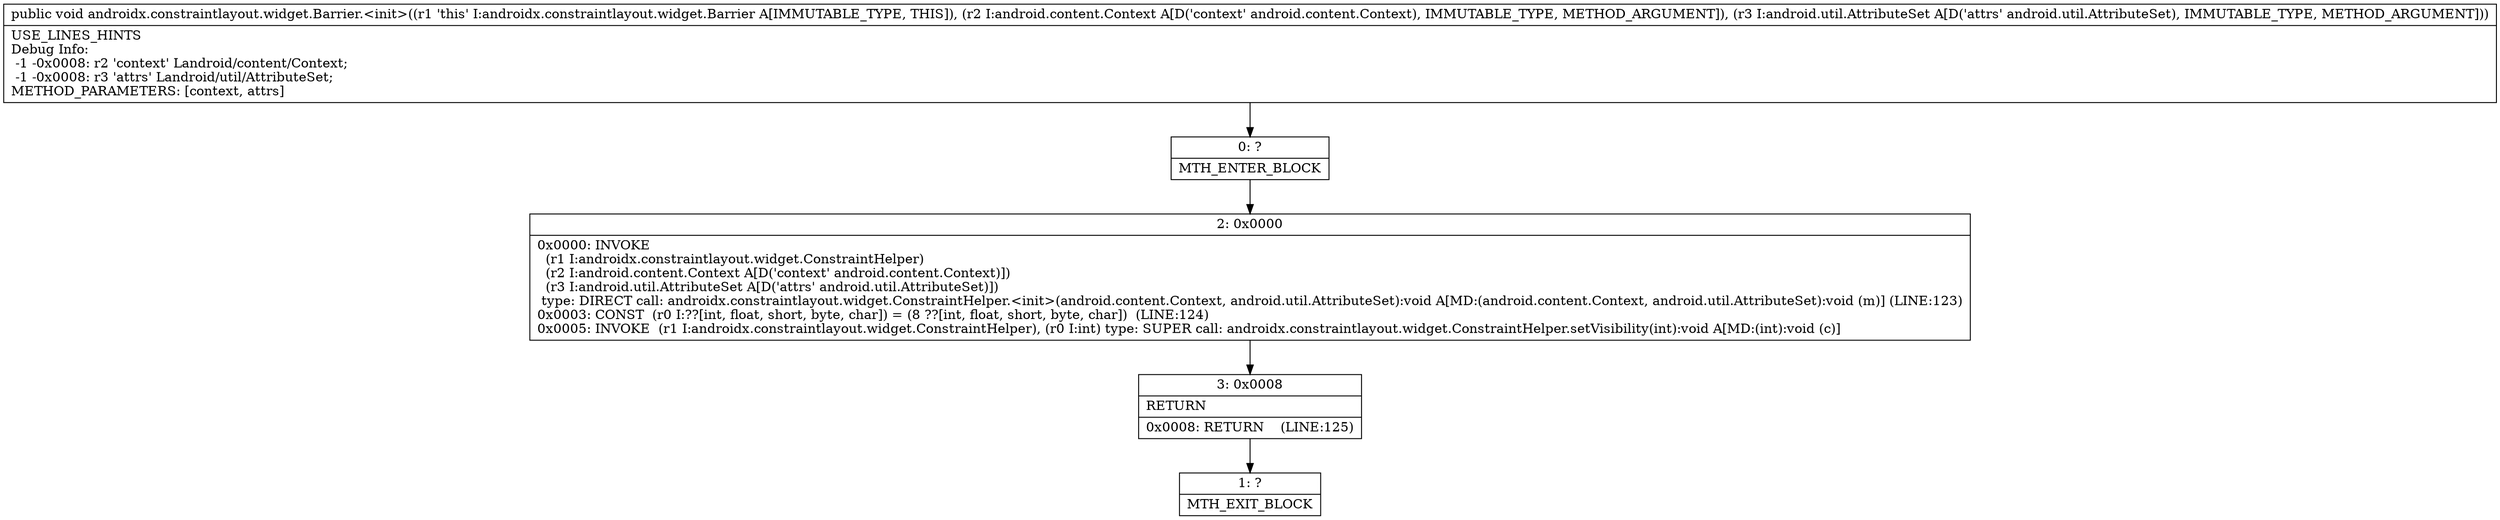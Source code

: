 digraph "CFG forandroidx.constraintlayout.widget.Barrier.\<init\>(Landroid\/content\/Context;Landroid\/util\/AttributeSet;)V" {
Node_0 [shape=record,label="{0\:\ ?|MTH_ENTER_BLOCK\l}"];
Node_2 [shape=record,label="{2\:\ 0x0000|0x0000: INVOKE  \l  (r1 I:androidx.constraintlayout.widget.ConstraintHelper)\l  (r2 I:android.content.Context A[D('context' android.content.Context)])\l  (r3 I:android.util.AttributeSet A[D('attrs' android.util.AttributeSet)])\l type: DIRECT call: androidx.constraintlayout.widget.ConstraintHelper.\<init\>(android.content.Context, android.util.AttributeSet):void A[MD:(android.content.Context, android.util.AttributeSet):void (m)] (LINE:123)\l0x0003: CONST  (r0 I:??[int, float, short, byte, char]) = (8 ??[int, float, short, byte, char])  (LINE:124)\l0x0005: INVOKE  (r1 I:androidx.constraintlayout.widget.ConstraintHelper), (r0 I:int) type: SUPER call: androidx.constraintlayout.widget.ConstraintHelper.setVisibility(int):void A[MD:(int):void (c)]\l}"];
Node_3 [shape=record,label="{3\:\ 0x0008|RETURN\l|0x0008: RETURN    (LINE:125)\l}"];
Node_1 [shape=record,label="{1\:\ ?|MTH_EXIT_BLOCK\l}"];
MethodNode[shape=record,label="{public void androidx.constraintlayout.widget.Barrier.\<init\>((r1 'this' I:androidx.constraintlayout.widget.Barrier A[IMMUTABLE_TYPE, THIS]), (r2 I:android.content.Context A[D('context' android.content.Context), IMMUTABLE_TYPE, METHOD_ARGUMENT]), (r3 I:android.util.AttributeSet A[D('attrs' android.util.AttributeSet), IMMUTABLE_TYPE, METHOD_ARGUMENT]))  | USE_LINES_HINTS\lDebug Info:\l  \-1 \-0x0008: r2 'context' Landroid\/content\/Context;\l  \-1 \-0x0008: r3 'attrs' Landroid\/util\/AttributeSet;\lMETHOD_PARAMETERS: [context, attrs]\l}"];
MethodNode -> Node_0;Node_0 -> Node_2;
Node_2 -> Node_3;
Node_3 -> Node_1;
}

